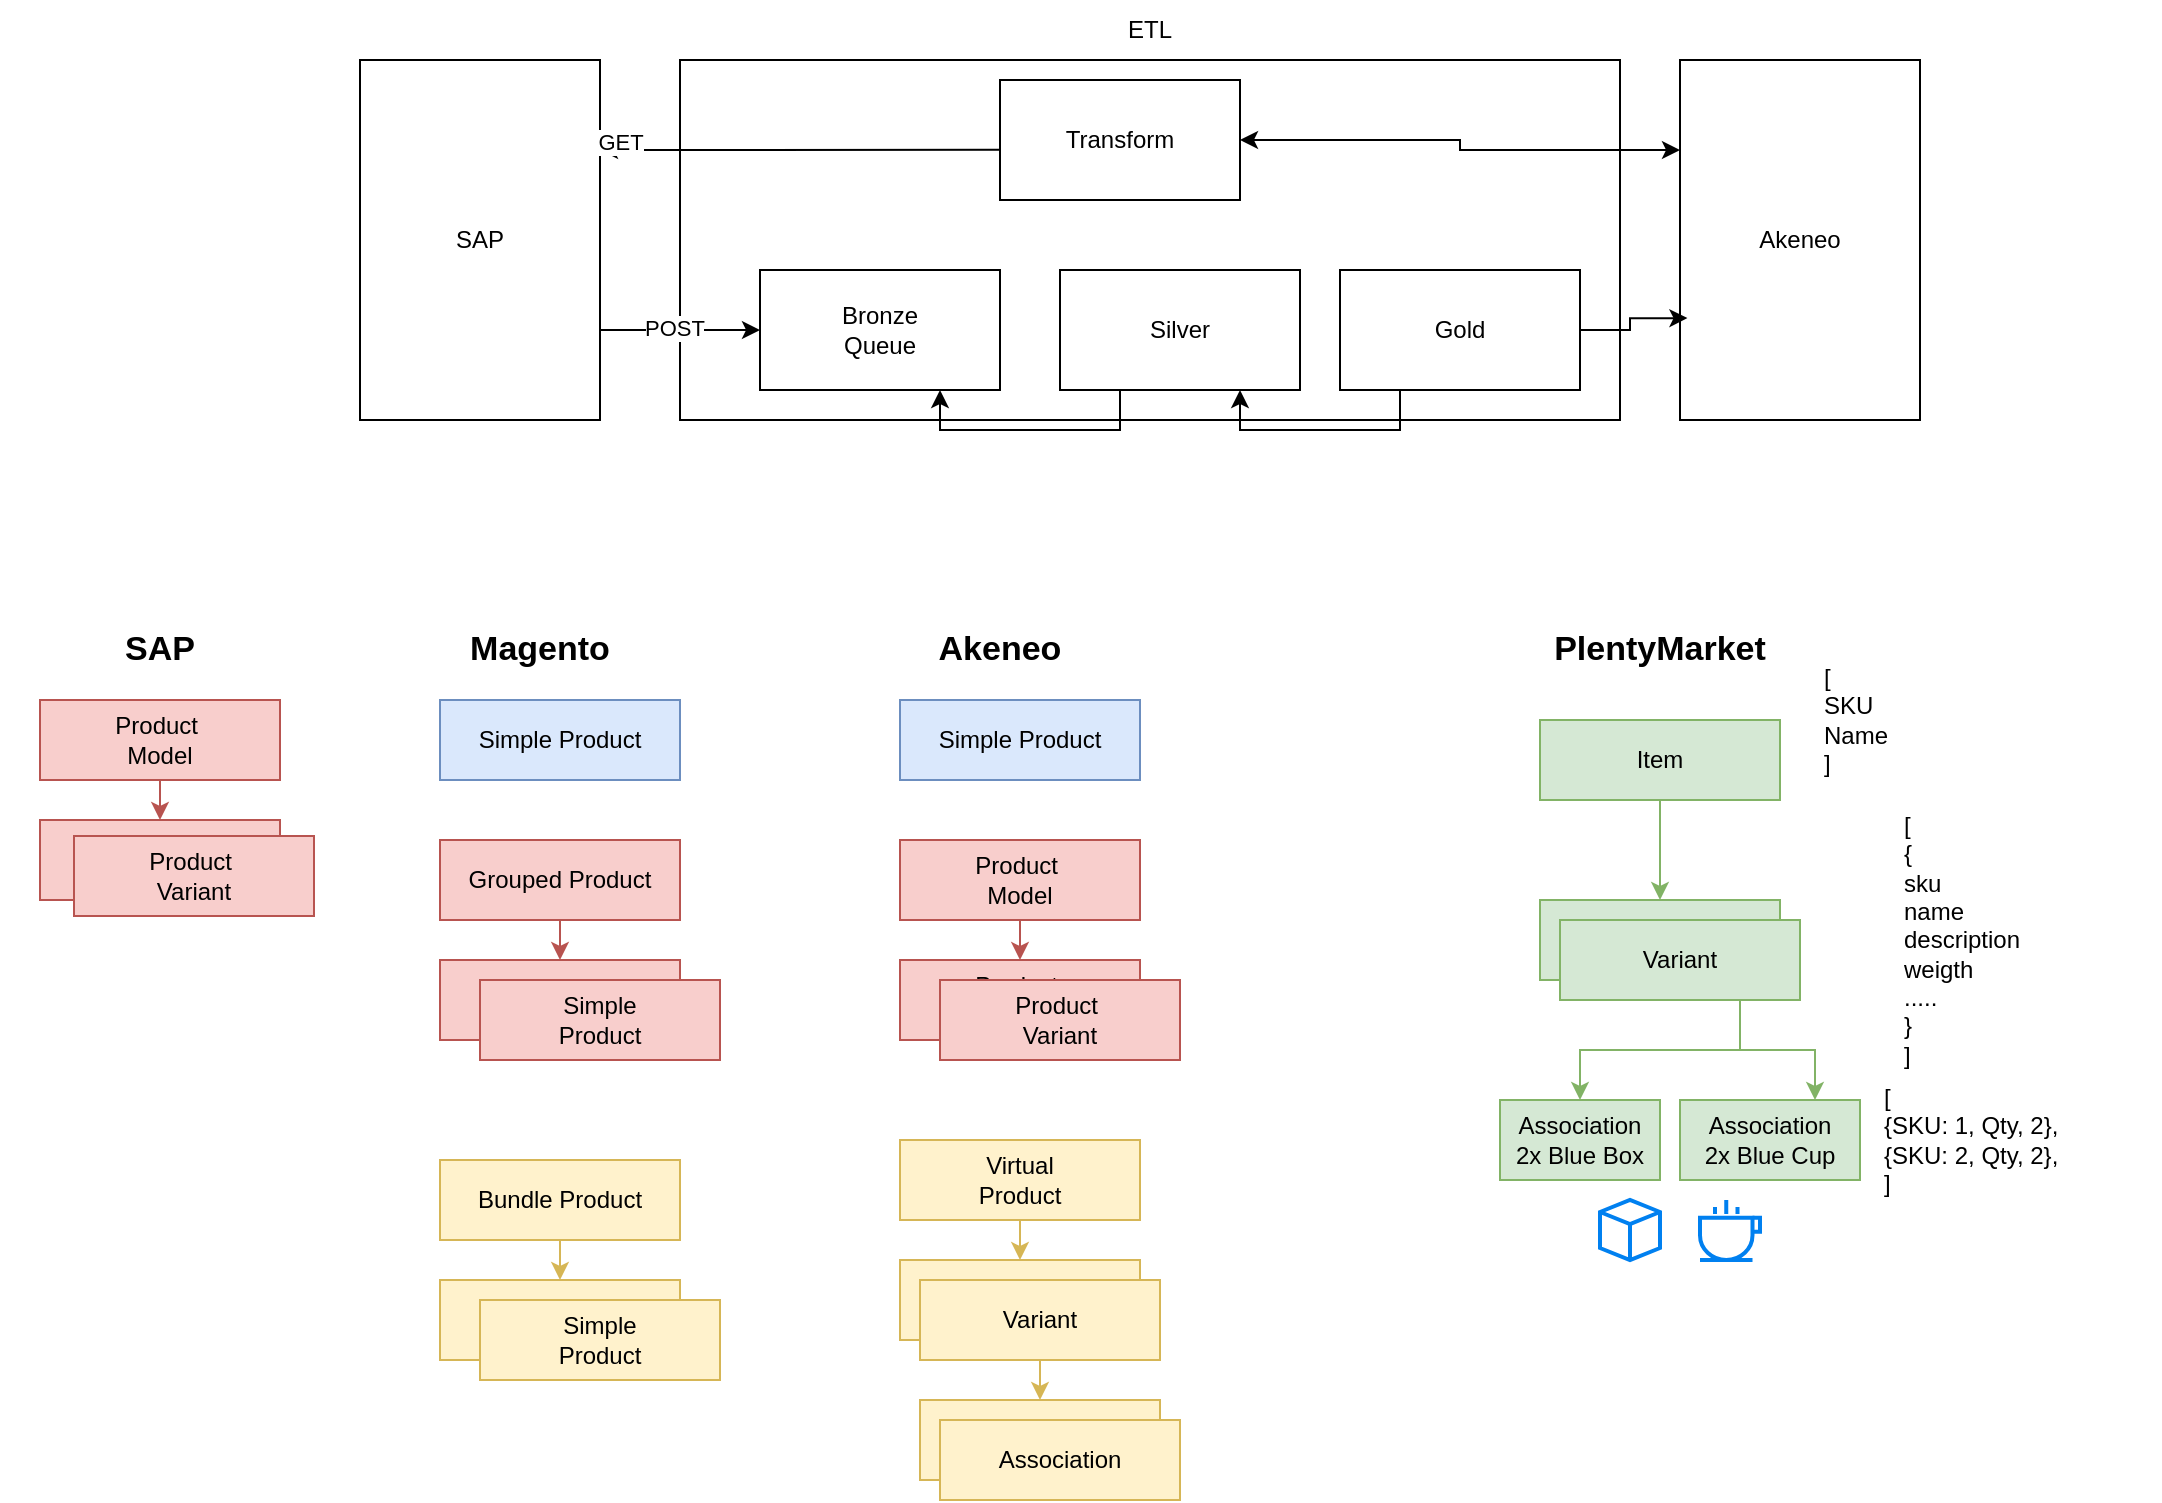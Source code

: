 <mxfile version="27.0.2">
  <diagram name="Page-1" id="NlFCi1kZupNYuoZ97_J6">
    <mxGraphModel dx="2038" dy="626" grid="1" gridSize="10" guides="1" tooltips="1" connect="1" arrows="1" fold="1" page="1" pageScale="1" pageWidth="850" pageHeight="1100" math="0" shadow="0">
      <root>
        <mxCell id="0" />
        <mxCell id="1" parent="0" />
        <mxCell id="oDMUqUrji9pf9QzDyYA6-3" value="" style="rounded=0;whiteSpace=wrap;html=1;" vertex="1" parent="1">
          <mxGeometry x="200" y="220" width="470" height="180" as="geometry" />
        </mxCell>
        <mxCell id="oDMUqUrji9pf9QzDyYA6-13" style="edgeStyle=orthogonalEdgeStyle;rounded=0;orthogonalLoop=1;jettySize=auto;html=1;exitX=1;exitY=0.75;exitDx=0;exitDy=0;entryX=0;entryY=0.5;entryDx=0;entryDy=0;" edge="1" parent="1" source="oDMUqUrji9pf9QzDyYA6-1" target="oDMUqUrji9pf9QzDyYA6-12">
          <mxGeometry relative="1" as="geometry" />
        </mxCell>
        <mxCell id="oDMUqUrji9pf9QzDyYA6-19" value="POST" style="edgeLabel;html=1;align=center;verticalAlign=middle;resizable=0;points=[];" vertex="1" connectable="0" parent="oDMUqUrji9pf9QzDyYA6-13">
          <mxGeometry x="-0.075" y="1" relative="1" as="geometry">
            <mxPoint as="offset" />
          </mxGeometry>
        </mxCell>
        <mxCell id="oDMUqUrji9pf9QzDyYA6-1" value="SAP" style="rounded=0;whiteSpace=wrap;html=1;" vertex="1" parent="1">
          <mxGeometry x="40" y="220" width="120" height="180" as="geometry" />
        </mxCell>
        <mxCell id="oDMUqUrji9pf9QzDyYA6-2" value="Akeneo" style="rounded=0;whiteSpace=wrap;html=1;" vertex="1" parent="1">
          <mxGeometry x="700" y="220" width="120" height="180" as="geometry" />
        </mxCell>
        <mxCell id="oDMUqUrji9pf9QzDyYA6-4" value="ETL" style="text;html=1;align=center;verticalAlign=middle;whiteSpace=wrap;rounded=0;" vertex="1" parent="1">
          <mxGeometry x="405" y="190" width="60" height="30" as="geometry" />
        </mxCell>
        <mxCell id="oDMUqUrji9pf9QzDyYA6-5" style="edgeStyle=orthogonalEdgeStyle;rounded=0;orthogonalLoop=1;jettySize=auto;html=1;exitX=1;exitY=0.25;exitDx=0;exitDy=0;entryX=0.34;entryY=0.249;entryDx=0;entryDy=0;entryPerimeter=0;startArrow=classic;startFill=0;endArrow=none;" edge="1" parent="1" source="oDMUqUrji9pf9QzDyYA6-1" target="oDMUqUrji9pf9QzDyYA6-3">
          <mxGeometry relative="1" as="geometry" />
        </mxCell>
        <mxCell id="oDMUqUrji9pf9QzDyYA6-9" value="GET" style="edgeLabel;html=1;align=center;verticalAlign=middle;resizable=0;points=[];" vertex="1" connectable="0" parent="oDMUqUrji9pf9QzDyYA6-5">
          <mxGeometry x="-0.8" y="3" relative="1" as="geometry">
            <mxPoint x="-10" y="-1" as="offset" />
          </mxGeometry>
        </mxCell>
        <mxCell id="oDMUqUrji9pf9QzDyYA6-11" style="edgeStyle=orthogonalEdgeStyle;rounded=0;orthogonalLoop=1;jettySize=auto;html=1;exitX=1;exitY=0.5;exitDx=0;exitDy=0;entryX=0;entryY=0.25;entryDx=0;entryDy=0;startArrow=classic;startFill=1;" edge="1" parent="1" source="oDMUqUrji9pf9QzDyYA6-6" target="oDMUqUrji9pf9QzDyYA6-2">
          <mxGeometry relative="1" as="geometry" />
        </mxCell>
        <mxCell id="oDMUqUrji9pf9QzDyYA6-6" value="Transform" style="rounded=0;whiteSpace=wrap;html=1;" vertex="1" parent="1">
          <mxGeometry x="360" y="230" width="120" height="60" as="geometry" />
        </mxCell>
        <mxCell id="oDMUqUrji9pf9QzDyYA6-12" value="Bronze&lt;div&gt;Queue&lt;/div&gt;" style="rounded=0;whiteSpace=wrap;html=1;" vertex="1" parent="1">
          <mxGeometry x="240" y="325" width="120" height="60" as="geometry" />
        </mxCell>
        <mxCell id="oDMUqUrji9pf9QzDyYA6-17" style="edgeStyle=orthogonalEdgeStyle;rounded=0;orthogonalLoop=1;jettySize=auto;html=1;exitX=0.25;exitY=1;exitDx=0;exitDy=0;entryX=0.75;entryY=1;entryDx=0;entryDy=0;" edge="1" parent="1" source="oDMUqUrji9pf9QzDyYA6-14" target="oDMUqUrji9pf9QzDyYA6-12">
          <mxGeometry relative="1" as="geometry" />
        </mxCell>
        <mxCell id="oDMUqUrji9pf9QzDyYA6-14" value="Silver" style="rounded=0;whiteSpace=wrap;html=1;" vertex="1" parent="1">
          <mxGeometry x="390" y="325" width="120" height="60" as="geometry" />
        </mxCell>
        <mxCell id="oDMUqUrji9pf9QzDyYA6-18" style="edgeStyle=orthogonalEdgeStyle;rounded=0;orthogonalLoop=1;jettySize=auto;html=1;exitX=0.25;exitY=1;exitDx=0;exitDy=0;entryX=0.75;entryY=1;entryDx=0;entryDy=0;" edge="1" parent="1" source="oDMUqUrji9pf9QzDyYA6-15" target="oDMUqUrji9pf9QzDyYA6-14">
          <mxGeometry relative="1" as="geometry" />
        </mxCell>
        <mxCell id="oDMUqUrji9pf9QzDyYA6-15" value="Gold" style="rounded=0;whiteSpace=wrap;html=1;" vertex="1" parent="1">
          <mxGeometry x="530" y="325" width="120" height="60" as="geometry" />
        </mxCell>
        <mxCell id="oDMUqUrji9pf9QzDyYA6-16" style="edgeStyle=orthogonalEdgeStyle;rounded=0;orthogonalLoop=1;jettySize=auto;html=1;exitX=1;exitY=0.5;exitDx=0;exitDy=0;entryX=0.031;entryY=0.717;entryDx=0;entryDy=0;entryPerimeter=0;" edge="1" parent="1" source="oDMUqUrji9pf9QzDyYA6-15" target="oDMUqUrji9pf9QzDyYA6-2">
          <mxGeometry relative="1" as="geometry" />
        </mxCell>
        <mxCell id="oDMUqUrji9pf9QzDyYA6-22" value="PlentyMarket" style="text;html=1;align=center;verticalAlign=middle;whiteSpace=wrap;rounded=0;fontSize=17;fontStyle=1" vertex="1" parent="1">
          <mxGeometry x="610" y="500" width="160" height="30" as="geometry" />
        </mxCell>
        <mxCell id="oDMUqUrji9pf9QzDyYA6-26" style="edgeStyle=orthogonalEdgeStyle;rounded=0;orthogonalLoop=1;jettySize=auto;html=1;exitX=0.5;exitY=1;exitDx=0;exitDy=0;entryX=0.5;entryY=0;entryDx=0;entryDy=0;fillColor=#d5e8d4;strokeColor=#82b366;" edge="1" parent="1" source="oDMUqUrji9pf9QzDyYA6-23" target="oDMUqUrji9pf9QzDyYA6-24">
          <mxGeometry relative="1" as="geometry" />
        </mxCell>
        <mxCell id="oDMUqUrji9pf9QzDyYA6-23" value="Item" style="rounded=0;whiteSpace=wrap;html=1;fillColor=#d5e8d4;strokeColor=#82b366;" vertex="1" parent="1">
          <mxGeometry x="630" y="550" width="120" height="40" as="geometry" />
        </mxCell>
        <mxCell id="oDMUqUrji9pf9QzDyYA6-24" value="Item" style="rounded=0;whiteSpace=wrap;html=1;fillColor=#d5e8d4;strokeColor=#82b366;" vertex="1" parent="1">
          <mxGeometry x="630" y="640" width="120" height="40" as="geometry" />
        </mxCell>
        <mxCell id="oDMUqUrji9pf9QzDyYA6-31" style="edgeStyle=orthogonalEdgeStyle;rounded=0;orthogonalLoop=1;jettySize=auto;html=1;exitX=0.75;exitY=1;exitDx=0;exitDy=0;entryX=0.75;entryY=0;entryDx=0;entryDy=0;fillColor=#d5e8d4;strokeColor=#82b366;" edge="1" parent="1" source="oDMUqUrji9pf9QzDyYA6-25" target="oDMUqUrji9pf9QzDyYA6-29">
          <mxGeometry relative="1" as="geometry" />
        </mxCell>
        <mxCell id="oDMUqUrji9pf9QzDyYA6-32" style="edgeStyle=orthogonalEdgeStyle;rounded=0;orthogonalLoop=1;jettySize=auto;html=1;exitX=0.75;exitY=1;exitDx=0;exitDy=0;fillColor=#d5e8d4;strokeColor=#82b366;" edge="1" parent="1" source="oDMUqUrji9pf9QzDyYA6-25" target="oDMUqUrji9pf9QzDyYA6-30">
          <mxGeometry relative="1" as="geometry" />
        </mxCell>
        <mxCell id="oDMUqUrji9pf9QzDyYA6-25" value="Variant" style="rounded=0;whiteSpace=wrap;html=1;fillColor=#d5e8d4;strokeColor=#82b366;" vertex="1" parent="1">
          <mxGeometry x="640" y="650" width="120" height="40" as="geometry" />
        </mxCell>
        <mxCell id="oDMUqUrji9pf9QzDyYA6-27" value="" style="html=1;verticalLabelPosition=bottom;align=center;labelBackgroundColor=#ffffff;verticalAlign=top;strokeWidth=2;strokeColor=#0080F0;shadow=0;dashed=0;shape=mxgraph.ios7.icons.cup;" vertex="1" parent="1">
          <mxGeometry x="710" y="790" width="30" height="30" as="geometry" />
        </mxCell>
        <mxCell id="oDMUqUrji9pf9QzDyYA6-28" value="" style="html=1;verticalLabelPosition=bottom;align=center;labelBackgroundColor=#ffffff;verticalAlign=top;strokeWidth=2;strokeColor=#0080F0;shadow=0;dashed=0;shape=mxgraph.ios7.icons.cube;" vertex="1" parent="1">
          <mxGeometry x="660" y="790" width="30" height="30" as="geometry" />
        </mxCell>
        <mxCell id="oDMUqUrji9pf9QzDyYA6-29" value="Association&lt;div&gt;2x Blue Cup&lt;/div&gt;" style="rounded=0;whiteSpace=wrap;html=1;fillColor=#d5e8d4;strokeColor=#82b366;" vertex="1" parent="1">
          <mxGeometry x="700" y="740" width="90" height="40" as="geometry" />
        </mxCell>
        <mxCell id="oDMUqUrji9pf9QzDyYA6-30" value="Association&lt;div&gt;2x Blue Box&lt;/div&gt;" style="rounded=0;whiteSpace=wrap;html=1;fillColor=#d5e8d4;strokeColor=#82b366;" vertex="1" parent="1">
          <mxGeometry x="610" y="740" width="80" height="40" as="geometry" />
        </mxCell>
        <mxCell id="oDMUqUrji9pf9QzDyYA6-33" value="Akeneo" style="text;html=1;align=center;verticalAlign=middle;whiteSpace=wrap;rounded=0;fontSize=17;fontStyle=1" vertex="1" parent="1">
          <mxGeometry x="280" y="500" width="160" height="30" as="geometry" />
        </mxCell>
        <mxCell id="oDMUqUrji9pf9QzDyYA6-34" value="Simple Product" style="rounded=0;whiteSpace=wrap;html=1;fillColor=#dae8fc;strokeColor=#6c8ebf;" vertex="1" parent="1">
          <mxGeometry x="310" y="540" width="120" height="40" as="geometry" />
        </mxCell>
        <mxCell id="oDMUqUrji9pf9QzDyYA6-38" style="edgeStyle=orthogonalEdgeStyle;rounded=0;orthogonalLoop=1;jettySize=auto;html=1;exitX=0.5;exitY=1;exitDx=0;exitDy=0;entryX=0.5;entryY=0;entryDx=0;entryDy=0;fillColor=#f8cecc;strokeColor=#b85450;" edge="1" parent="1" source="oDMUqUrji9pf9QzDyYA6-35" target="oDMUqUrji9pf9QzDyYA6-36">
          <mxGeometry relative="1" as="geometry" />
        </mxCell>
        <mxCell id="oDMUqUrji9pf9QzDyYA6-35" value="Product&amp;nbsp;&lt;div&gt;Model&lt;/div&gt;" style="rounded=0;whiteSpace=wrap;html=1;fillColor=#f8cecc;strokeColor=#b85450;" vertex="1" parent="1">
          <mxGeometry x="310" y="610" width="120" height="40" as="geometry" />
        </mxCell>
        <mxCell id="oDMUqUrji9pf9QzDyYA6-36" value="Product&amp;nbsp;&lt;div&gt;Variant&lt;/div&gt;" style="rounded=0;whiteSpace=wrap;html=1;fillColor=#f8cecc;strokeColor=#b85450;" vertex="1" parent="1">
          <mxGeometry x="310" y="670" width="120" height="40" as="geometry" />
        </mxCell>
        <mxCell id="oDMUqUrji9pf9QzDyYA6-37" value="Product&amp;nbsp;&lt;div&gt;Variant&lt;/div&gt;" style="rounded=0;whiteSpace=wrap;html=1;fillColor=#f8cecc;strokeColor=#b85450;" vertex="1" parent="1">
          <mxGeometry x="330" y="680" width="120" height="40" as="geometry" />
        </mxCell>
        <mxCell id="oDMUqUrji9pf9QzDyYA6-44" style="edgeStyle=orthogonalEdgeStyle;rounded=0;orthogonalLoop=1;jettySize=auto;html=1;exitX=0.5;exitY=1;exitDx=0;exitDy=0;entryX=0.5;entryY=0;entryDx=0;entryDy=0;fillColor=#fff2cc;strokeColor=#d6b656;" edge="1" parent="1" source="oDMUqUrji9pf9QzDyYA6-39" target="oDMUqUrji9pf9QzDyYA6-40">
          <mxGeometry relative="1" as="geometry" />
        </mxCell>
        <mxCell id="oDMUqUrji9pf9QzDyYA6-39" value="Virtual&lt;div&gt;Product&lt;/div&gt;" style="rounded=0;whiteSpace=wrap;html=1;fillColor=#fff2cc;strokeColor=#d6b656;" vertex="1" parent="1">
          <mxGeometry x="310" y="760" width="120" height="40" as="geometry" />
        </mxCell>
        <mxCell id="oDMUqUrji9pf9QzDyYA6-40" value="Variant" style="rounded=0;whiteSpace=wrap;html=1;fillColor=#fff2cc;strokeColor=#d6b656;" vertex="1" parent="1">
          <mxGeometry x="310" y="820" width="120" height="40" as="geometry" />
        </mxCell>
        <mxCell id="oDMUqUrji9pf9QzDyYA6-45" style="edgeStyle=orthogonalEdgeStyle;rounded=0;orthogonalLoop=1;jettySize=auto;html=1;exitX=0.5;exitY=1;exitDx=0;exitDy=0;entryX=0.5;entryY=0;entryDx=0;entryDy=0;fillColor=#fff2cc;strokeColor=#d6b656;" edge="1" parent="1" source="oDMUqUrji9pf9QzDyYA6-41" target="oDMUqUrji9pf9QzDyYA6-42">
          <mxGeometry relative="1" as="geometry" />
        </mxCell>
        <mxCell id="oDMUqUrji9pf9QzDyYA6-41" value="Variant" style="rounded=0;whiteSpace=wrap;html=1;fillColor=#fff2cc;strokeColor=#d6b656;" vertex="1" parent="1">
          <mxGeometry x="320" y="830" width="120" height="40" as="geometry" />
        </mxCell>
        <mxCell id="oDMUqUrji9pf9QzDyYA6-42" value="Association" style="rounded=0;whiteSpace=wrap;html=1;fillColor=#fff2cc;strokeColor=#d6b656;" vertex="1" parent="1">
          <mxGeometry x="320" y="890" width="120" height="40" as="geometry" />
        </mxCell>
        <mxCell id="oDMUqUrji9pf9QzDyYA6-43" value="Association" style="rounded=0;whiteSpace=wrap;html=1;fillColor=#fff2cc;strokeColor=#d6b656;" vertex="1" parent="1">
          <mxGeometry x="330" y="900" width="120" height="40" as="geometry" />
        </mxCell>
        <mxCell id="oDMUqUrji9pf9QzDyYA6-46" value="Magento" style="text;html=1;align=center;verticalAlign=middle;whiteSpace=wrap;rounded=0;fontSize=17;fontStyle=1" vertex="1" parent="1">
          <mxGeometry x="50" y="500" width="160" height="30" as="geometry" />
        </mxCell>
        <mxCell id="oDMUqUrji9pf9QzDyYA6-47" value="Simple Product" style="rounded=0;whiteSpace=wrap;html=1;fillColor=#dae8fc;strokeColor=#6c8ebf;" vertex="1" parent="1">
          <mxGeometry x="80" y="540" width="120" height="40" as="geometry" />
        </mxCell>
        <mxCell id="oDMUqUrji9pf9QzDyYA6-48" style="edgeStyle=orthogonalEdgeStyle;rounded=0;orthogonalLoop=1;jettySize=auto;html=1;exitX=0.5;exitY=1;exitDx=0;exitDy=0;entryX=0.5;entryY=0;entryDx=0;entryDy=0;fillColor=#f8cecc;strokeColor=#b85450;" edge="1" parent="1" source="oDMUqUrji9pf9QzDyYA6-49" target="oDMUqUrji9pf9QzDyYA6-50">
          <mxGeometry relative="1" as="geometry" />
        </mxCell>
        <mxCell id="oDMUqUrji9pf9QzDyYA6-49" value="Grouped Product" style="rounded=0;whiteSpace=wrap;html=1;fillColor=#f8cecc;strokeColor=#b85450;" vertex="1" parent="1">
          <mxGeometry x="80" y="610" width="120" height="40" as="geometry" />
        </mxCell>
        <mxCell id="oDMUqUrji9pf9QzDyYA6-50" value="" style="rounded=0;whiteSpace=wrap;html=1;fillColor=#f8cecc;strokeColor=#b85450;" vertex="1" parent="1">
          <mxGeometry x="80" y="670" width="120" height="40" as="geometry" />
        </mxCell>
        <mxCell id="oDMUqUrji9pf9QzDyYA6-51" value="Simple&lt;div&gt;Product&lt;/div&gt;" style="rounded=0;whiteSpace=wrap;html=1;fillColor=#f8cecc;strokeColor=#b85450;" vertex="1" parent="1">
          <mxGeometry x="100" y="680" width="120" height="40" as="geometry" />
        </mxCell>
        <mxCell id="oDMUqUrji9pf9QzDyYA6-52" style="edgeStyle=orthogonalEdgeStyle;rounded=0;orthogonalLoop=1;jettySize=auto;html=1;exitX=0.5;exitY=1;exitDx=0;exitDy=0;entryX=0.5;entryY=0;entryDx=0;entryDy=0;fillColor=#fff2cc;strokeColor=#d6b656;" edge="1" parent="1" source="oDMUqUrji9pf9QzDyYA6-53" target="oDMUqUrji9pf9QzDyYA6-54">
          <mxGeometry relative="1" as="geometry" />
        </mxCell>
        <mxCell id="oDMUqUrji9pf9QzDyYA6-53" value="Bundle Product" style="rounded=0;whiteSpace=wrap;html=1;fillColor=#fff2cc;strokeColor=#d6b656;" vertex="1" parent="1">
          <mxGeometry x="80" y="770" width="120" height="40" as="geometry" />
        </mxCell>
        <mxCell id="oDMUqUrji9pf9QzDyYA6-54" value="" style="rounded=0;whiteSpace=wrap;html=1;fillColor=#fff2cc;strokeColor=#d6b656;" vertex="1" parent="1">
          <mxGeometry x="80" y="830" width="120" height="40" as="geometry" />
        </mxCell>
        <mxCell id="oDMUqUrji9pf9QzDyYA6-55" value="Simple&lt;div&gt;Product&lt;/div&gt;" style="rounded=0;whiteSpace=wrap;html=1;fillColor=#fff2cc;strokeColor=#d6b656;" vertex="1" parent="1">
          <mxGeometry x="100" y="840" width="120" height="40" as="geometry" />
        </mxCell>
        <mxCell id="oDMUqUrji9pf9QzDyYA6-58" value="SAP" style="text;html=1;align=center;verticalAlign=middle;whiteSpace=wrap;rounded=0;fontSize=17;fontStyle=1" vertex="1" parent="1">
          <mxGeometry x="-140" y="500" width="160" height="30" as="geometry" />
        </mxCell>
        <mxCell id="oDMUqUrji9pf9QzDyYA6-59" style="edgeStyle=orthogonalEdgeStyle;rounded=0;orthogonalLoop=1;jettySize=auto;html=1;exitX=0.5;exitY=1;exitDx=0;exitDy=0;entryX=0.5;entryY=0;entryDx=0;entryDy=0;fillColor=#f8cecc;strokeColor=#b85450;" edge="1" parent="1" source="oDMUqUrji9pf9QzDyYA6-60" target="oDMUqUrji9pf9QzDyYA6-61">
          <mxGeometry relative="1" as="geometry" />
        </mxCell>
        <mxCell id="oDMUqUrji9pf9QzDyYA6-60" value="Product&amp;nbsp;&lt;div&gt;Model&lt;/div&gt;" style="rounded=0;whiteSpace=wrap;html=1;fillColor=#f8cecc;strokeColor=#b85450;" vertex="1" parent="1">
          <mxGeometry x="-120" y="540" width="120" height="40" as="geometry" />
        </mxCell>
        <mxCell id="oDMUqUrji9pf9QzDyYA6-61" value="Product&amp;nbsp;&lt;div&gt;Variant&lt;/div&gt;" style="rounded=0;whiteSpace=wrap;html=1;fillColor=#f8cecc;strokeColor=#b85450;" vertex="1" parent="1">
          <mxGeometry x="-120" y="600" width="120" height="40" as="geometry" />
        </mxCell>
        <mxCell id="oDMUqUrji9pf9QzDyYA6-62" value="Product&amp;nbsp;&lt;div&gt;Variant&lt;/div&gt;" style="rounded=0;whiteSpace=wrap;html=1;fillColor=#f8cecc;strokeColor=#b85450;" vertex="1" parent="1">
          <mxGeometry x="-103" y="608" width="120" height="40" as="geometry" />
        </mxCell>
        <mxCell id="oDMUqUrji9pf9QzDyYA6-64" value="[&lt;div&gt;{&lt;span style=&quot;background-color: transparent; color: light-dark(rgb(0, 0, 0), rgb(255, 255, 255));&quot;&gt;SKU: 1, Qty, 2},&lt;/span&gt;&lt;/div&gt;&lt;div&gt;{SKU: 2, Qty, 2},&lt;/div&gt;&lt;div&gt;]&lt;/div&gt;" style="text;html=1;align=left;verticalAlign=middle;whiteSpace=wrap;rounded=0;" vertex="1" parent="1">
          <mxGeometry x="800" y="720" width="130" height="80" as="geometry" />
        </mxCell>
        <mxCell id="oDMUqUrji9pf9QzDyYA6-65" value="[&lt;div&gt;{&lt;/div&gt;&lt;div&gt;sku&lt;/div&gt;&lt;div&gt;name&lt;/div&gt;&lt;div&gt;description&lt;/div&gt;&lt;div&gt;weigth&amp;nbsp;&lt;/div&gt;&lt;div&gt;.....&lt;/div&gt;&lt;div&gt;}&lt;/div&gt;&lt;div&gt;]&lt;/div&gt;" style="text;html=1;align=left;verticalAlign=middle;whiteSpace=wrap;rounded=0;" vertex="1" parent="1">
          <mxGeometry x="810" y="620" width="130" height="80" as="geometry" />
        </mxCell>
        <mxCell id="oDMUqUrji9pf9QzDyYA6-66" value="[&lt;div&gt;SKU&lt;/div&gt;&lt;div&gt;Name&lt;/div&gt;&lt;div&gt;]&lt;/div&gt;" style="text;html=1;align=left;verticalAlign=middle;whiteSpace=wrap;rounded=0;" vertex="1" parent="1">
          <mxGeometry x="770" y="510" width="130" height="80" as="geometry" />
        </mxCell>
      </root>
    </mxGraphModel>
  </diagram>
</mxfile>
